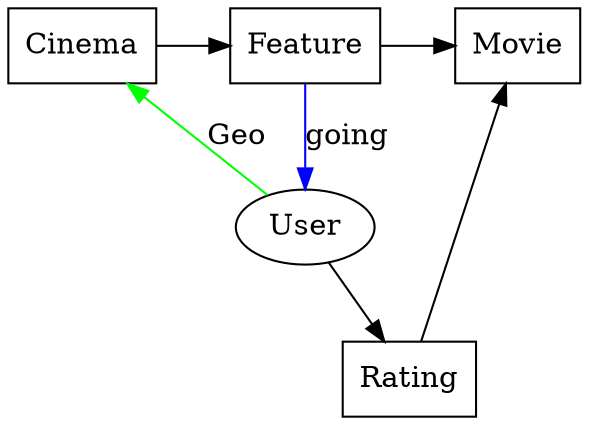 digraph models { 

  Kino -> Feature -> Movie;

  User -> Rating -> Movie; 

  User -> Kino [label="Geo", color=green];
  
  Feature -> User[label="going", color=blue]

  Kino[label="Cinema", shape=box];
  Rating[shape=box];
  Movie[shape=box];
  Feature[shape=box];

  { rank = same;
     Kino; Feature; Movie };

} 
